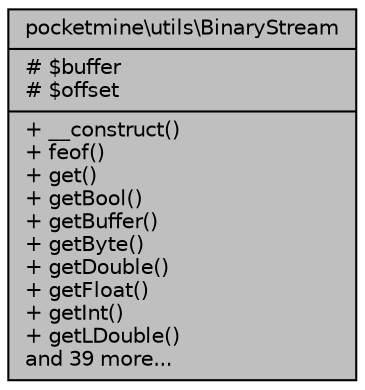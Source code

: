 digraph "pocketmine\utils\BinaryStream"
{
 // INTERACTIVE_SVG=YES
 // LATEX_PDF_SIZE
  edge [fontname="Helvetica",fontsize="10",labelfontname="Helvetica",labelfontsize="10"];
  node [fontname="Helvetica",fontsize="10",shape=record];
  Node1 [label="{pocketmine\\utils\\BinaryStream\n|# $buffer\l# $offset\l|+ __construct()\l+ feof()\l+ get()\l+ getBool()\l+ getBuffer()\l+ getByte()\l+ getDouble()\l+ getFloat()\l+ getInt()\l+ getLDouble()\land 39 more...\l}",height=0.2,width=0.4,color="black", fillcolor="grey75", style="filled", fontcolor="black",tooltip=" "];
}

